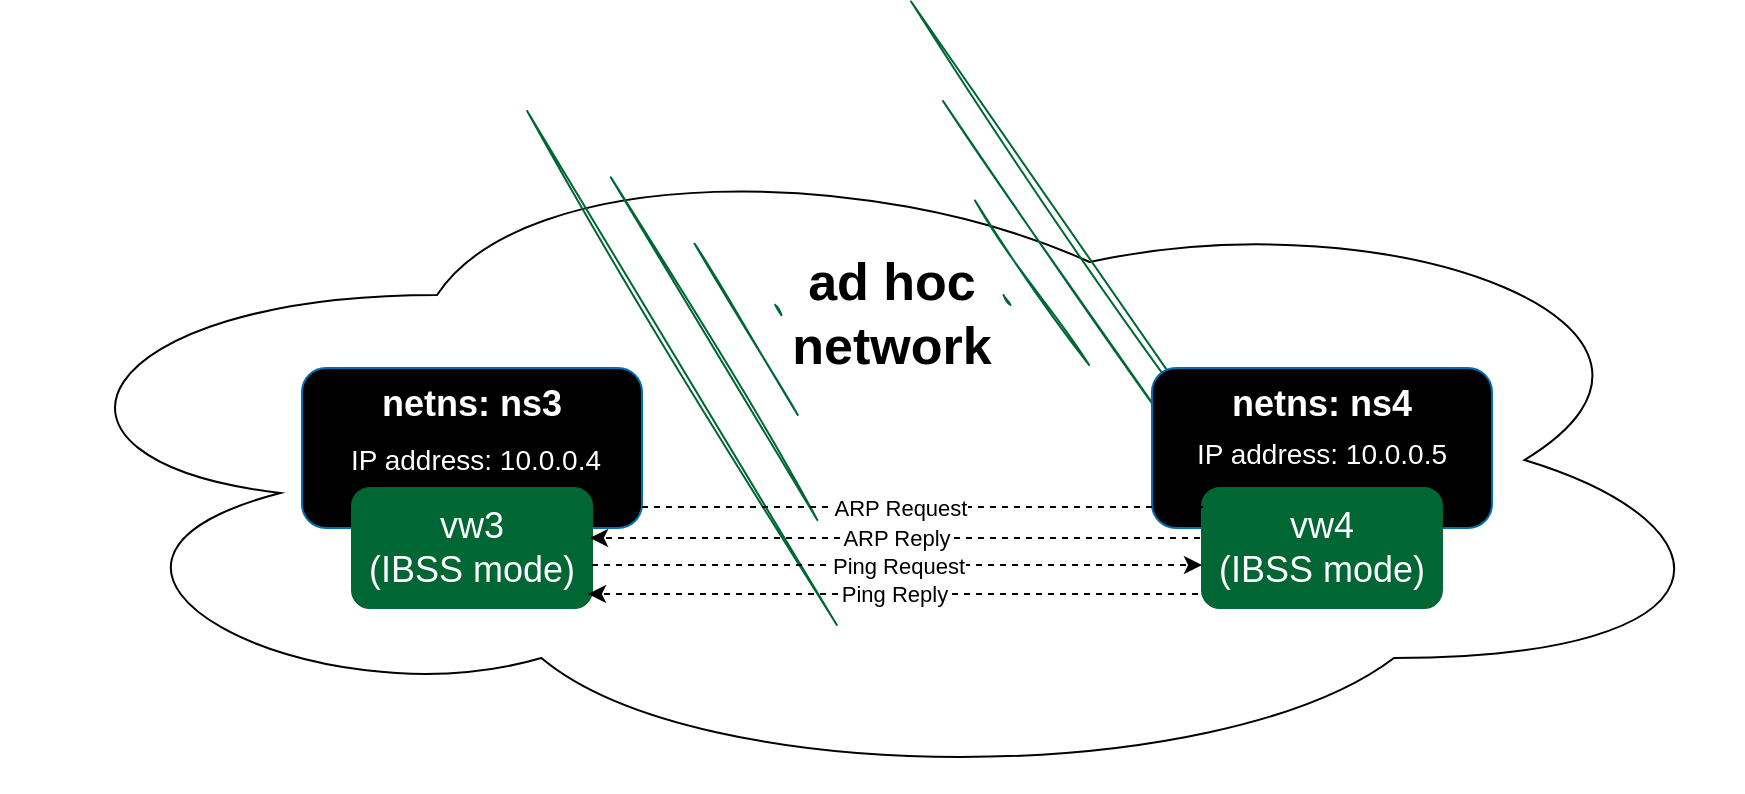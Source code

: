 <mxfile version="24.5.4" type="device">
  <diagram id="yF4yq0laEPX1mU6WioKN" name="Page-1">
    <mxGraphModel dx="1715" dy="574" grid="1" gridSize="10" guides="1" tooltips="1" connect="1" arrows="1" fold="1" page="1" pageScale="1" pageWidth="827" pageHeight="1169" background="#FFFFFF" math="0" shadow="0">
      <root>
        <mxCell id="0" />
        <mxCell id="1" parent="0" />
        <mxCell id="5jAbq0H1r1dMHXJugziX-10" value="" style="ellipse;shape=cloud;whiteSpace=wrap;html=1;fillStyle=solid;gradientDirection=radial;fillColor=none;" parent="1" vertex="1">
          <mxGeometry x="-70" y="221" width="870" height="330" as="geometry" />
        </mxCell>
        <mxCell id="1VKriumNMIqOGRltyLQd-10" value="" style="shape=mxgraph.arrows2.wedgeArrowDashed2;html=1;bendable=0;startWidth=150;stepSize=15;rounded=0;strokeColor=#006633;elbow=vertical;sketch=1;curveFitting=1;jiggle=2;shadow=0;flowAnimation=1;fillColor=#e51400;" parent="1" edge="1">
          <mxGeometry width="100" height="100" relative="1" as="geometry">
            <mxPoint x="270" y="340" as="sourcePoint" />
            <mxPoint x="318.126" y="311" as="targetPoint" />
            <Array as="points">
              <mxPoint x="430.05" y="230" />
              <mxPoint x="420.05" y="190" />
              <mxPoint x="280.0" y="253" />
            </Array>
          </mxGeometry>
        </mxCell>
        <mxCell id="1VKriumNMIqOGRltyLQd-3" value="" style="shape=mxgraph.arrows2.wedgeArrowDashed2;html=1;bendable=0;startWidth=150;stepSize=15;rounded=0;strokeColor=#006633;elbow=vertical;sketch=1;curveFitting=1;jiggle=2;shadow=0;flowAnimation=1;entryX=0.75;entryY=1;entryDx=0;entryDy=0;fillColor=#e51400;" parent="1" edge="1">
          <mxGeometry width="100" height="100" relative="1" as="geometry">
            <mxPoint x="470" y="280" as="sourcePoint" />
            <mxPoint x="432.5" y="306" as="targetPoint" />
            <Array as="points">
              <mxPoint x="638.61" y="177" />
              <mxPoint x="628.61" y="137" />
              <mxPoint x="488.56" y="200" />
            </Array>
          </mxGeometry>
        </mxCell>
        <mxCell id="RjUjesMydYoAQQ34KLtV-6" value="" style="rounded=1;whiteSpace=wrap;html=1;fillColor=#000000;strokeColor=#006EAF;fontColor=#ffffff;" parent="1" vertex="1">
          <mxGeometry x="80" y="340" width="170" height="80" as="geometry" />
        </mxCell>
        <mxCell id="RjUjesMydYoAQQ34KLtV-7" value="&lt;font color=&quot;#ffffff&quot;&gt;netns: ns3&lt;/font&gt;" style="text;html=1;strokeColor=none;fillColor=none;align=center;verticalAlign=middle;whiteSpace=wrap;rounded=0;fontSize=18;fontStyle=1;" parent="1" vertex="1">
          <mxGeometry x="110" y="343" width="110" height="30" as="geometry" />
        </mxCell>
        <mxCell id="RjUjesMydYoAQQ34KLtV-9" value="vw3&lt;div&gt;(IBSS mode)&lt;/div&gt;" style="rounded=1;whiteSpace=wrap;html=1;fontSize=18;fillColor=#006633;strokeColor=#006633;fontColor=#ffffff;" parent="1" vertex="1">
          <mxGeometry x="105" y="400" width="120" height="60" as="geometry" />
        </mxCell>
        <mxCell id="RjUjesMydYoAQQ34KLtV-10" value="" style="rounded=1;whiteSpace=wrap;html=1;fillColor=#000000;fontColor=#ffffff;strokeColor=#006EAF;" parent="1" vertex="1">
          <mxGeometry x="505" y="340" width="170" height="80" as="geometry" />
        </mxCell>
        <mxCell id="RjUjesMydYoAQQ34KLtV-11" value="&lt;font color=&quot;#ffffff&quot;&gt;netns: ns4&lt;/font&gt;" style="text;html=1;strokeColor=none;fillColor=none;align=center;verticalAlign=middle;whiteSpace=wrap;rounded=0;fontSize=18;fontStyle=1;" parent="1" vertex="1">
          <mxGeometry x="535" y="343" width="110" height="30" as="geometry" />
        </mxCell>
        <mxCell id="RjUjesMydYoAQQ34KLtV-13" value="vw4&lt;br&gt;(IBSS mode)" style="rounded=1;whiteSpace=wrap;html=1;fontSize=18;fillColor=#006633;strokeColor=#006633;fontColor=#ffffff;" parent="1" vertex="1">
          <mxGeometry x="530" y="400" width="120" height="60" as="geometry" />
        </mxCell>
        <mxCell id="RjUjesMydYoAQQ34KLtV-22" value="&lt;font color=&quot;#ffffff&quot;&gt;IP address: 10.0.0.4&lt;/font&gt;" style="text;html=1;strokeColor=none;fillColor=none;align=center;verticalAlign=middle;whiteSpace=wrap;rounded=0;fontSize=14;" parent="1" vertex="1">
          <mxGeometry x="92" y="371" width="150" height="30" as="geometry" />
        </mxCell>
        <mxCell id="RjUjesMydYoAQQ34KLtV-24" value="&lt;font color=&quot;#ffffff&quot;&gt;IP address: 10.0.0.5&lt;/font&gt;" style="text;html=1;strokeColor=none;fillColor=none;align=center;verticalAlign=middle;whiteSpace=wrap;rounded=0;fontSize=14;" parent="1" vertex="1">
          <mxGeometry x="515" y="368" width="150" height="30" as="geometry" />
        </mxCell>
        <mxCell id="5jAbq0H1r1dMHXJugziX-4" value="" style="endArrow=classic;html=1;rounded=0;exitX=0;exitY=0.75;exitDx=0;exitDy=0;entryX=1;entryY=0.75;entryDx=0;entryDy=0;dashed=1;" parent="1" edge="1">
          <mxGeometry relative="1" as="geometry">
            <mxPoint x="529" y="425" as="sourcePoint" />
            <mxPoint x="224" y="425" as="targetPoint" />
          </mxGeometry>
        </mxCell>
        <mxCell id="5jAbq0H1r1dMHXJugziX-5" value="ARP Reply" style="edgeLabel;resizable=0;html=1;;align=center;verticalAlign=middle;" parent="5jAbq0H1r1dMHXJugziX-4" connectable="0" vertex="1">
          <mxGeometry relative="1" as="geometry" />
        </mxCell>
        <mxCell id="5jAbq0H1r1dMHXJugziX-6" value="" style="endArrow=classic;html=1;rounded=0;entryX=0;entryY=0.5;entryDx=0;entryDy=0;exitX=1;exitY=0.5;exitDx=0;exitDy=0;dashed=1;" parent="1" edge="1">
          <mxGeometry relative="1" as="geometry">
            <mxPoint x="225" y="438.5" as="sourcePoint" />
            <mxPoint x="530" y="438.5" as="targetPoint" />
          </mxGeometry>
        </mxCell>
        <mxCell id="5jAbq0H1r1dMHXJugziX-7" value="Ping Request" style="edgeLabel;resizable=0;html=1;;align=center;verticalAlign=middle;" parent="5jAbq0H1r1dMHXJugziX-6" connectable="0" vertex="1">
          <mxGeometry relative="1" as="geometry" />
        </mxCell>
        <mxCell id="5jAbq0H1r1dMHXJugziX-8" value="" style="endArrow=classic;html=1;rounded=0;exitX=0;exitY=0.75;exitDx=0;exitDy=0;entryX=1;entryY=0.75;entryDx=0;entryDy=0;dashed=1;" parent="1" edge="1">
          <mxGeometry relative="1" as="geometry">
            <mxPoint x="528" y="453" as="sourcePoint" />
            <mxPoint x="223" y="453" as="targetPoint" />
          </mxGeometry>
        </mxCell>
        <mxCell id="5jAbq0H1r1dMHXJugziX-9" value="Ping Reply" style="edgeLabel;resizable=0;html=1;;align=center;verticalAlign=middle;" parent="5jAbq0H1r1dMHXJugziX-8" connectable="0" vertex="1">
          <mxGeometry relative="1" as="geometry" />
        </mxCell>
        <mxCell id="5jAbq0H1r1dMHXJugziX-11" value="&lt;font style=&quot;font-size: 26px;&quot;&gt;ad hoc network&lt;/font&gt;" style="text;html=1;strokeColor=none;fillColor=none;align=center;verticalAlign=middle;whiteSpace=wrap;rounded=0;fontSize=18;fontStyle=1;" parent="1" vertex="1">
          <mxGeometry x="310" y="299" width="130" height="27" as="geometry" />
        </mxCell>
        <mxCell id="1VKriumNMIqOGRltyLQd-8" value="" style="endArrow=classic;html=1;rounded=0;entryX=0;entryY=0.5;entryDx=0;entryDy=0;exitX=1;exitY=0.5;exitDx=0;exitDy=0;dashed=1;" parent="1" edge="1">
          <mxGeometry relative="1" as="geometry">
            <mxPoint x="226" y="409.5" as="sourcePoint" />
            <mxPoint x="531" y="409.5" as="targetPoint" />
          </mxGeometry>
        </mxCell>
        <mxCell id="1VKriumNMIqOGRltyLQd-9" value="ARP Request" style="edgeLabel;resizable=0;html=1;;align=center;verticalAlign=middle;" parent="1VKriumNMIqOGRltyLQd-8" connectable="0" vertex="1">
          <mxGeometry relative="1" as="geometry" />
        </mxCell>
      </root>
    </mxGraphModel>
  </diagram>
</mxfile>

